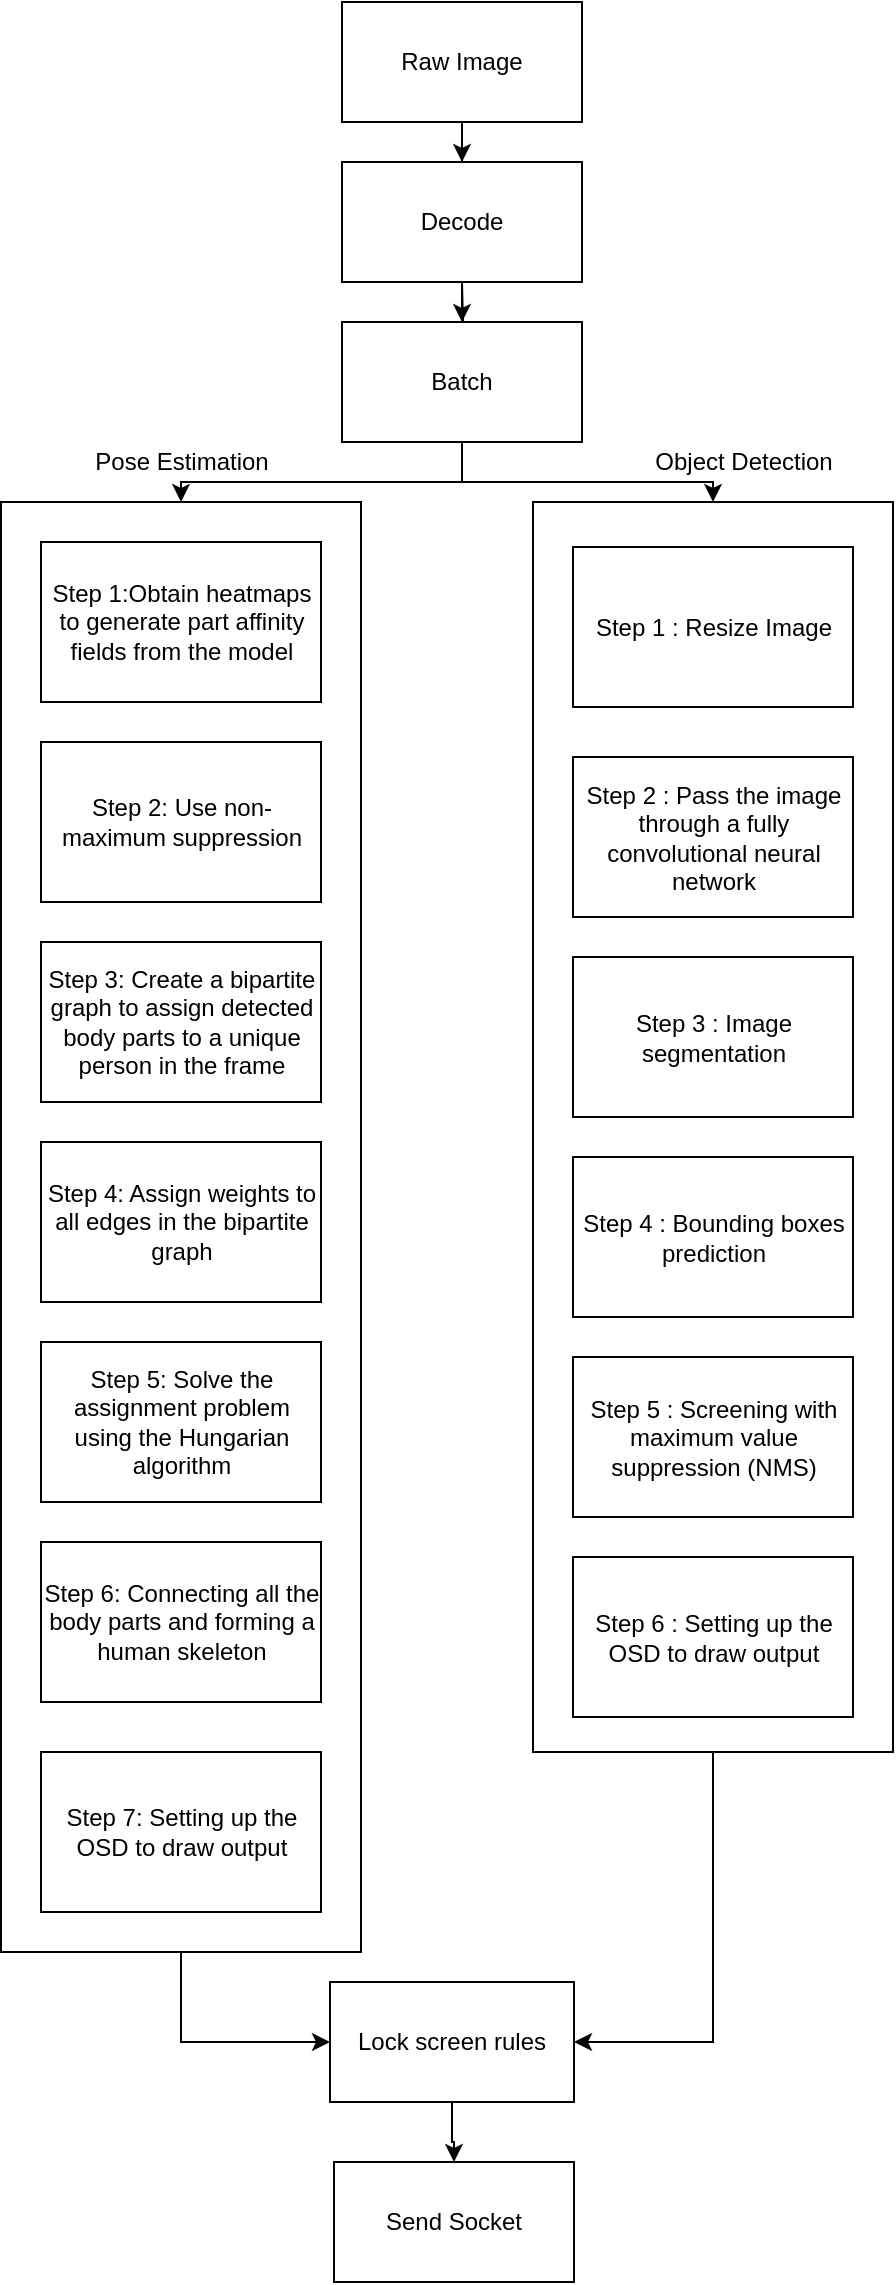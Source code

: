 <mxfile version="14.7.0" type="device"><diagram id="lc3U5wyarn_x5L0_j8pd" name="Page-1"><mxGraphModel dx="985" dy="559" grid="1" gridSize="10" guides="1" tooltips="1" connect="1" arrows="1" fold="1" page="1" pageScale="1" pageWidth="827" pageHeight="1169" math="0" shadow="0"><root><mxCell id="0"/><mxCell id="1" parent="0"/><mxCell id="By_OmbUJQC3SxqIJvGzS-63" value="" style="rounded=0;whiteSpace=wrap;html=1;" vertex="1" parent="1"><mxGeometry x="173.5" y="260" width="180" height="725" as="geometry"/></mxCell><mxCell id="By_OmbUJQC3SxqIJvGzS-23" value="" style="edgeStyle=orthogonalEdgeStyle;rounded=0;orthogonalLoop=1;jettySize=auto;html=1;" edge="1" parent="1" source="By_OmbUJQC3SxqIJvGzS-2" target="By_OmbUJQC3SxqIJvGzS-22"><mxGeometry relative="1" as="geometry"/></mxCell><mxCell id="By_OmbUJQC3SxqIJvGzS-98" value="" style="edgeStyle=orthogonalEdgeStyle;rounded=0;orthogonalLoop=1;jettySize=auto;html=1;" edge="1" parent="1" source="By_OmbUJQC3SxqIJvGzS-2" target="By_OmbUJQC3SxqIJvGzS-24"><mxGeometry relative="1" as="geometry"/></mxCell><mxCell id="By_OmbUJQC3SxqIJvGzS-2" value="Raw Image" style="rounded=0;whiteSpace=wrap;html=1;" vertex="1" parent="1"><mxGeometry x="344" y="10" width="120" height="60" as="geometry"/></mxCell><mxCell id="By_OmbUJQC3SxqIJvGzS-25" value="" style="edgeStyle=orthogonalEdgeStyle;rounded=0;orthogonalLoop=1;jettySize=auto;html=1;" edge="1" parent="1" target="By_OmbUJQC3SxqIJvGzS-24"><mxGeometry relative="1" as="geometry"><mxPoint x="404" y="150" as="sourcePoint"/></mxGeometry></mxCell><mxCell id="By_OmbUJQC3SxqIJvGzS-22" value="Decode" style="rounded=0;whiteSpace=wrap;html=1;" vertex="1" parent="1"><mxGeometry x="344" y="90" width="120" height="60" as="geometry"/></mxCell><mxCell id="By_OmbUJQC3SxqIJvGzS-77" value="" style="edgeStyle=orthogonalEdgeStyle;rounded=0;orthogonalLoop=1;jettySize=auto;html=1;entryX=0.5;entryY=0;entryDx=0;entryDy=0;" edge="1" parent="1" source="By_OmbUJQC3SxqIJvGzS-24" target="By_OmbUJQC3SxqIJvGzS-63"><mxGeometry relative="1" as="geometry"><Array as="points"><mxPoint x="404" y="250"/><mxPoint x="264" y="250"/></Array></mxGeometry></mxCell><mxCell id="By_OmbUJQC3SxqIJvGzS-24" value="Batch" style="rounded=0;whiteSpace=wrap;html=1;" vertex="1" parent="1"><mxGeometry x="344" y="170" width="120" height="60" as="geometry"/></mxCell><mxCell id="By_OmbUJQC3SxqIJvGzS-95" value="" style="edgeStyle=orthogonalEdgeStyle;rounded=0;orthogonalLoop=1;jettySize=auto;html=1;" edge="1" parent="1" source="By_OmbUJQC3SxqIJvGzS-35" target="By_OmbUJQC3SxqIJvGzS-94"><mxGeometry relative="1" as="geometry"/></mxCell><mxCell id="By_OmbUJQC3SxqIJvGzS-35" value="Lock screen rules" style="rounded=0;whiteSpace=wrap;html=1;" vertex="1" parent="1"><mxGeometry x="338" y="1000" width="122" height="60" as="geometry"/></mxCell><mxCell id="By_OmbUJQC3SxqIJvGzS-41" value="Step 1:Obtain heatmaps to generate part affinity fields from the model" style="rounded=0;whiteSpace=wrap;html=1;" vertex="1" parent="1"><mxGeometry x="193.5" y="280" width="140" height="80" as="geometry"/></mxCell><mxCell id="By_OmbUJQC3SxqIJvGzS-43" value="Step 2: Use non-maximum suppression" style="rounded=0;whiteSpace=wrap;html=1;" vertex="1" parent="1"><mxGeometry x="193.5" y="380" width="140" height="80" as="geometry"/></mxCell><mxCell id="By_OmbUJQC3SxqIJvGzS-44" value="Step 4: Assign weights to all edges in the bipartite graph" style="rounded=0;whiteSpace=wrap;html=1;" vertex="1" parent="1"><mxGeometry x="193.5" y="580" width="140" height="80" as="geometry"/></mxCell><mxCell id="By_OmbUJQC3SxqIJvGzS-45" value="Step 3: Create a bipartite graph to assign detected body parts to a unique person in the frame" style="rounded=0;whiteSpace=wrap;html=1;" vertex="1" parent="1"><mxGeometry x="193.5" y="480" width="140" height="80" as="geometry"/></mxCell><mxCell id="By_OmbUJQC3SxqIJvGzS-49" value="Step 5: Solve the assignment problem using the Hungarian algorithm" style="rounded=0;whiteSpace=wrap;html=1;" vertex="1" parent="1"><mxGeometry x="193.5" y="680" width="140" height="80" as="geometry"/></mxCell><mxCell id="By_OmbUJQC3SxqIJvGzS-101" value="" style="edgeStyle=orthogonalEdgeStyle;rounded=0;orthogonalLoop=1;jettySize=auto;html=1;entryX=0;entryY=0.5;entryDx=0;entryDy=0;exitX=0.5;exitY=1;exitDx=0;exitDy=0;" edge="1" parent="1" source="By_OmbUJQC3SxqIJvGzS-63" target="By_OmbUJQC3SxqIJvGzS-35"><mxGeometry relative="1" as="geometry"><mxPoint x="263.5" y="1045" as="targetPoint"/></mxGeometry></mxCell><mxCell id="By_OmbUJQC3SxqIJvGzS-50" value="Step 7: Setting up the OSD to draw output" style="rounded=0;whiteSpace=wrap;html=1;" vertex="1" parent="1"><mxGeometry x="193.5" y="885" width="140" height="80" as="geometry"/></mxCell><mxCell id="By_OmbUJQC3SxqIJvGzS-51" value="Step 6: Connecting all the body parts and forming a human skeleton" style="rounded=0;whiteSpace=wrap;html=1;" vertex="1" parent="1"><mxGeometry x="193.5" y="780" width="140" height="80" as="geometry"/></mxCell><mxCell id="By_OmbUJQC3SxqIJvGzS-54" value="Object Detection" style="text;html=1;strokeColor=none;fillColor=none;align=center;verticalAlign=middle;whiteSpace=wrap;rounded=0;" vertex="1" parent="1"><mxGeometry x="489.5" y="230" width="110" height="20" as="geometry"/></mxCell><mxCell id="By_OmbUJQC3SxqIJvGzS-60" style="edgeStyle=orthogonalEdgeStyle;rounded=0;orthogonalLoop=1;jettySize=auto;html=1;exitX=0.5;exitY=1;exitDx=0;exitDy=0;" edge="1" parent="1"><mxGeometry relative="1" as="geometry"><mxPoint x="564.5" y="305" as="sourcePoint"/><mxPoint x="564.5" y="305" as="targetPoint"/></mxGeometry></mxCell><mxCell id="By_OmbUJQC3SxqIJvGzS-65" value="Pose Estimation" style="text;html=1;strokeColor=none;fillColor=none;align=center;verticalAlign=middle;whiteSpace=wrap;rounded=0;" vertex="1" parent="1"><mxGeometry x="188.5" y="230" width="150" height="20" as="geometry"/></mxCell><mxCell id="By_OmbUJQC3SxqIJvGzS-107" value="" style="edgeStyle=orthogonalEdgeStyle;rounded=0;orthogonalLoop=1;jettySize=auto;html=1;entryX=1;entryY=0.5;entryDx=0;entryDy=0;" edge="1" parent="1" source="By_OmbUJQC3SxqIJvGzS-66" target="By_OmbUJQC3SxqIJvGzS-35"><mxGeometry relative="1" as="geometry"><mxPoint x="530" y="1060" as="targetPoint"/></mxGeometry></mxCell><mxCell id="By_OmbUJQC3SxqIJvGzS-66" value="" style="rounded=0;whiteSpace=wrap;html=1;" vertex="1" parent="1"><mxGeometry x="439.5" y="260" width="180" height="625" as="geometry"/></mxCell><mxCell id="By_OmbUJQC3SxqIJvGzS-68" value="Step 1 : Resize Image" style="rounded=0;whiteSpace=wrap;html=1;" vertex="1" parent="1"><mxGeometry x="459.5" y="282.5" width="140" height="80" as="geometry"/></mxCell><mxCell id="By_OmbUJQC3SxqIJvGzS-69" value="Step 2 : Pass the image through a fully convolutional neural network" style="rounded=0;whiteSpace=wrap;html=1;" vertex="1" parent="1"><mxGeometry x="459.5" y="387.5" width="140" height="80" as="geometry"/></mxCell><mxCell id="By_OmbUJQC3SxqIJvGzS-70" value="Step 3 : Image segmentation" style="rounded=0;whiteSpace=wrap;html=1;" vertex="1" parent="1"><mxGeometry x="459.5" y="487.5" width="140" height="80" as="geometry"/></mxCell><mxCell id="By_OmbUJQC3SxqIJvGzS-71" value="Step 4 : Bounding boxes prediction" style="rounded=0;whiteSpace=wrap;html=1;" vertex="1" parent="1"><mxGeometry x="459.5" y="587.5" width="140" height="80" as="geometry"/></mxCell><mxCell id="By_OmbUJQC3SxqIJvGzS-72" value="Step 5 : Screening with maximum value suppression (NMS)" style="rounded=0;whiteSpace=wrap;html=1;" vertex="1" parent="1"><mxGeometry x="459.5" y="687.5" width="140" height="80" as="geometry"/></mxCell><mxCell id="By_OmbUJQC3SxqIJvGzS-73" value="Step 6 : Setting up the OSD to draw output" style="rounded=0;whiteSpace=wrap;html=1;" vertex="1" parent="1"><mxGeometry x="459.5" y="787.5" width="140" height="80" as="geometry"/></mxCell><mxCell id="By_OmbUJQC3SxqIJvGzS-79" value="" style="edgeStyle=orthogonalEdgeStyle;rounded=0;orthogonalLoop=1;jettySize=auto;html=1;entryX=0.5;entryY=0;entryDx=0;entryDy=0;exitX=0.5;exitY=1;exitDx=0;exitDy=0;" edge="1" parent="1" source="By_OmbUJQC3SxqIJvGzS-24" target="By_OmbUJQC3SxqIJvGzS-66"><mxGeometry relative="1" as="geometry"><mxPoint x="403.5" y="530" as="sourcePoint"/><mxPoint x="514" y="570" as="targetPoint"/><Array as="points"><mxPoint x="404" y="250"/><mxPoint x="530" y="250"/></Array></mxGeometry></mxCell><mxCell id="By_OmbUJQC3SxqIJvGzS-94" value="Send Socket" style="rounded=0;whiteSpace=wrap;html=1;" vertex="1" parent="1"><mxGeometry x="340" y="1090" width="120" height="60" as="geometry"/></mxCell></root></mxGraphModel></diagram></mxfile>